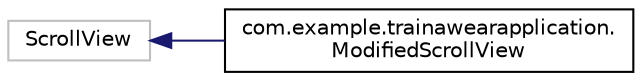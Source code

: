 digraph "Graphical Class Hierarchy"
{
 // INTERACTIVE_SVG=YES
 // LATEX_PDF_SIZE
  edge [fontname="Helvetica",fontsize="10",labelfontname="Helvetica",labelfontsize="10"];
  node [fontname="Helvetica",fontsize="10",shape=record];
  rankdir="LR";
  Node344 [label="ScrollView",height=0.2,width=0.4,color="grey75", fillcolor="white", style="filled",tooltip=" "];
  Node344 -> Node0 [dir="back",color="midnightblue",fontsize="10",style="solid",fontname="Helvetica"];
  Node0 [label="com.example.trainawearapplication.\lModifiedScrollView",height=0.2,width=0.4,color="black", fillcolor="white", style="filled",URL="$classcom_1_1example_1_1trainawearapplication_1_1_modified_scroll_view.html",tooltip=" "];
}
